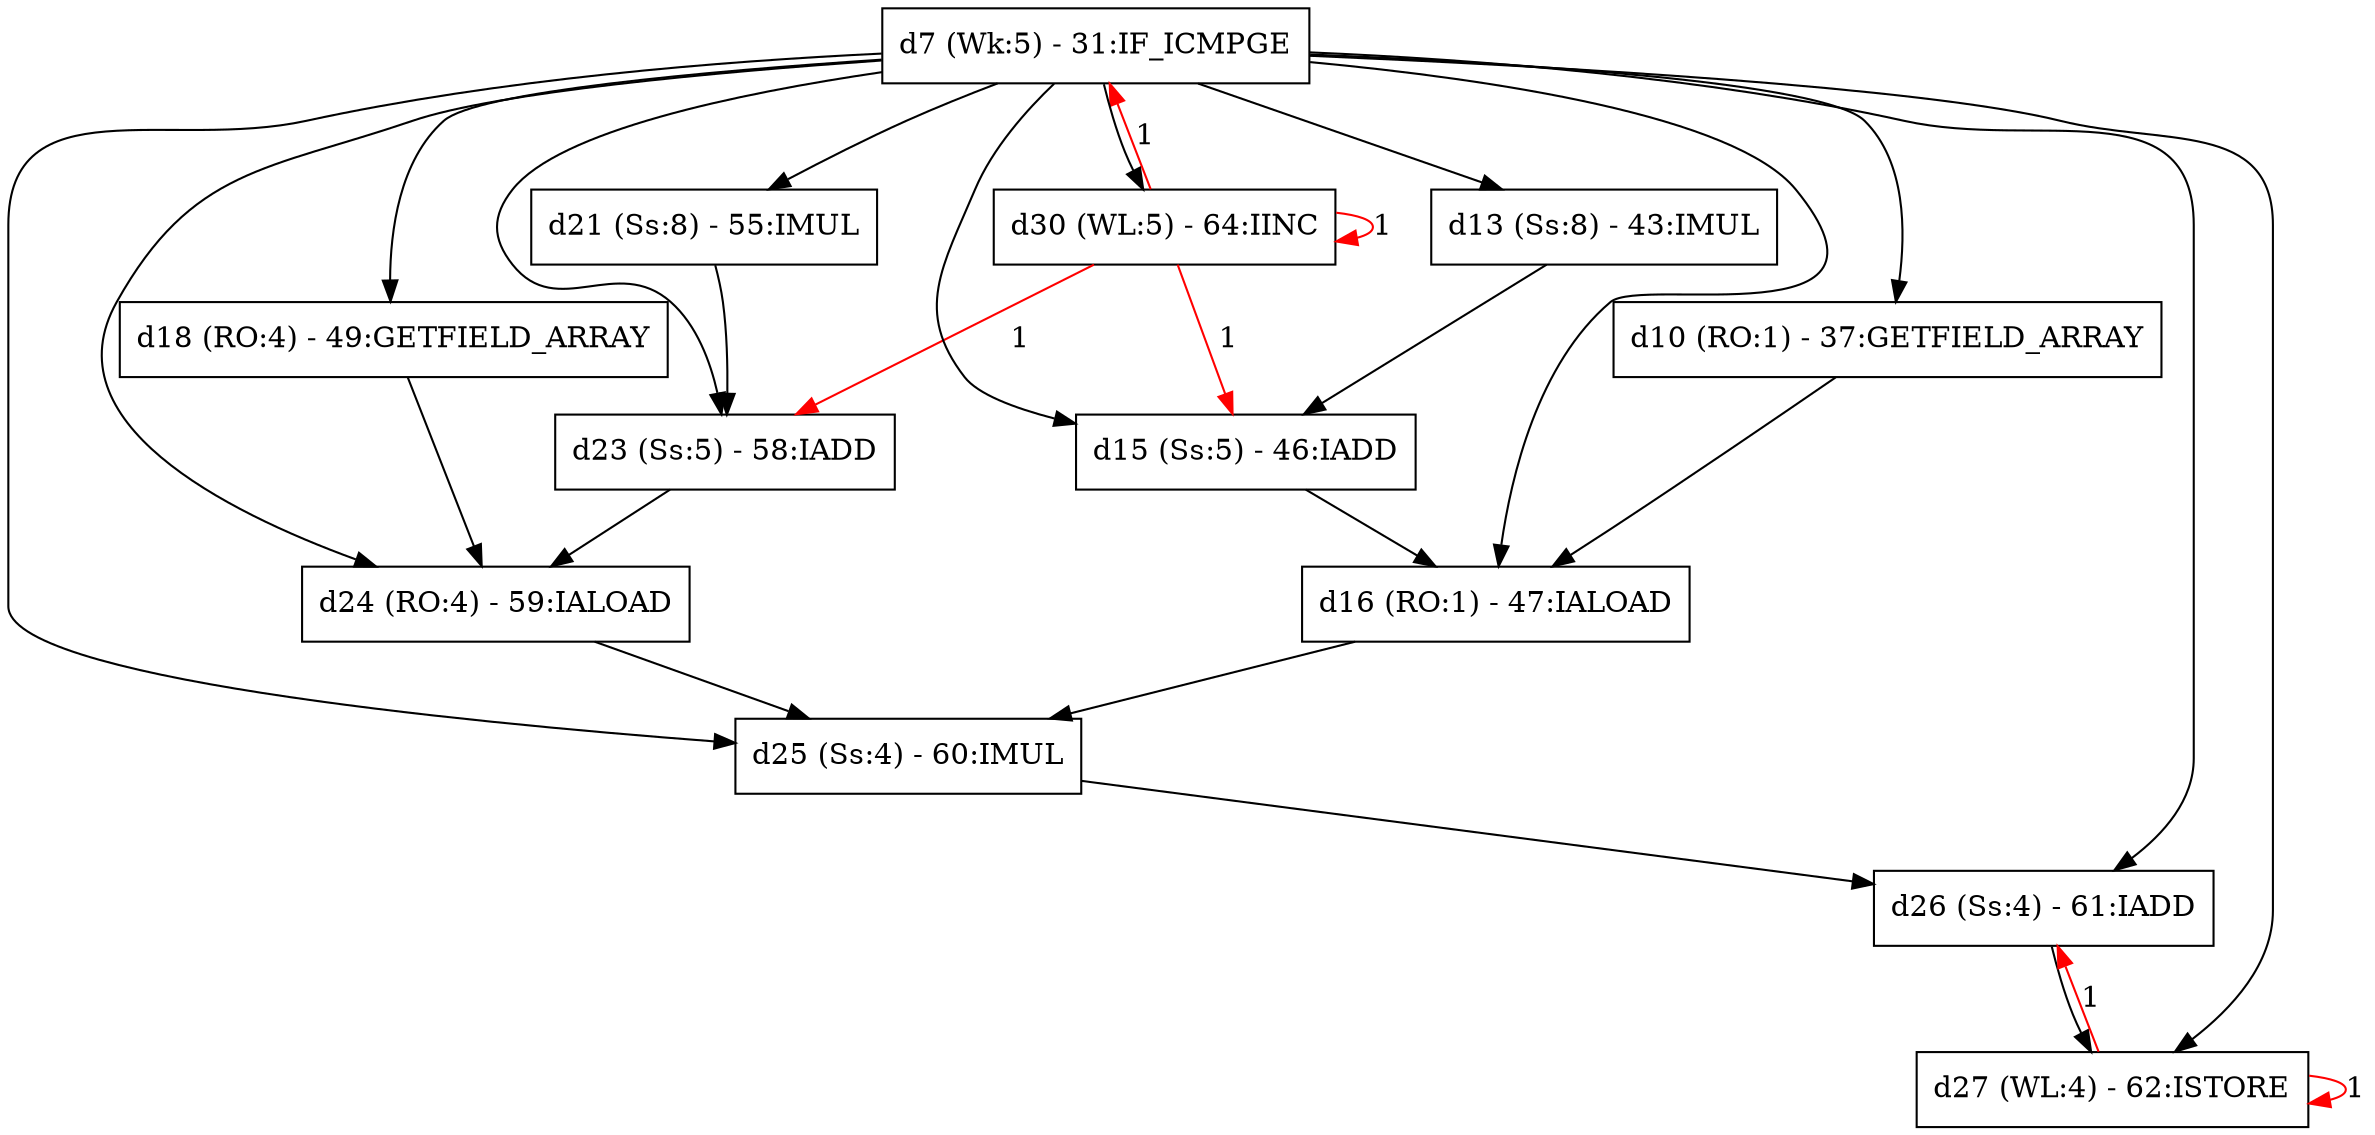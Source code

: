 digraph depgraph {

d15 [label="d15 (Ss:5) - 46:IADD",shape=box];
d15 -> d16;

d21 [label="d21 (Ss:8) - 55:IMUL",shape=box];
d21 -> d23;

d26 [label="d26 (Ss:4) - 61:IADD",shape=box];
d26 -> d27;

d13 [label="d13 (Ss:8) - 43:IMUL",shape=box];
d13 -> d15;

d30 [label="d30 (WL:5) - 64:IINC",shape=box];
d30 -> d15[color=red , label="1"];
d30 -> d7[color=red , label="1"];
d30 -> d30[color=red , label="1"];
d30 -> d23[color=red , label="1"];

d24 [label="d24 (RO:4) - 59:IALOAD",shape=box];
d24 -> d25;

d16 [label="d16 (RO:1) - 47:IALOAD",shape=box];
d16 -> d25;

d23 [label="d23 (Ss:5) - 58:IADD",shape=box];
d23 -> d24;

d25 [label="d25 (Ss:4) - 60:IMUL",shape=box];
d25 -> d26;

node [shape=box];

d7 [label="d7 (Wk:5) - 31:IF_ICMPGE",shape=box];
d7 -> d15;
d7 -> d21;
d7 -> d26;
d7 -> d18;
d7 -> d13;
d7 -> d30;
d7 -> d10;
d7 -> d24;
d7 -> d27;
d7 -> d16;
d7 -> d23;
d7 -> d25;

d18 [label="d18 (RO:4) - 49:GETFIELD_ARRAY",shape=box];
d18 -> d24;

d27 [label="d27 (WL:4) - 62:ISTORE",shape=box];
d27 -> d26[color=red , label="1"];
d27 -> d27[color=red , label="1"];

d10 [label="d10 (RO:1) - 37:GETFIELD_ARRAY",shape=box];
d10 -> d16;

}
